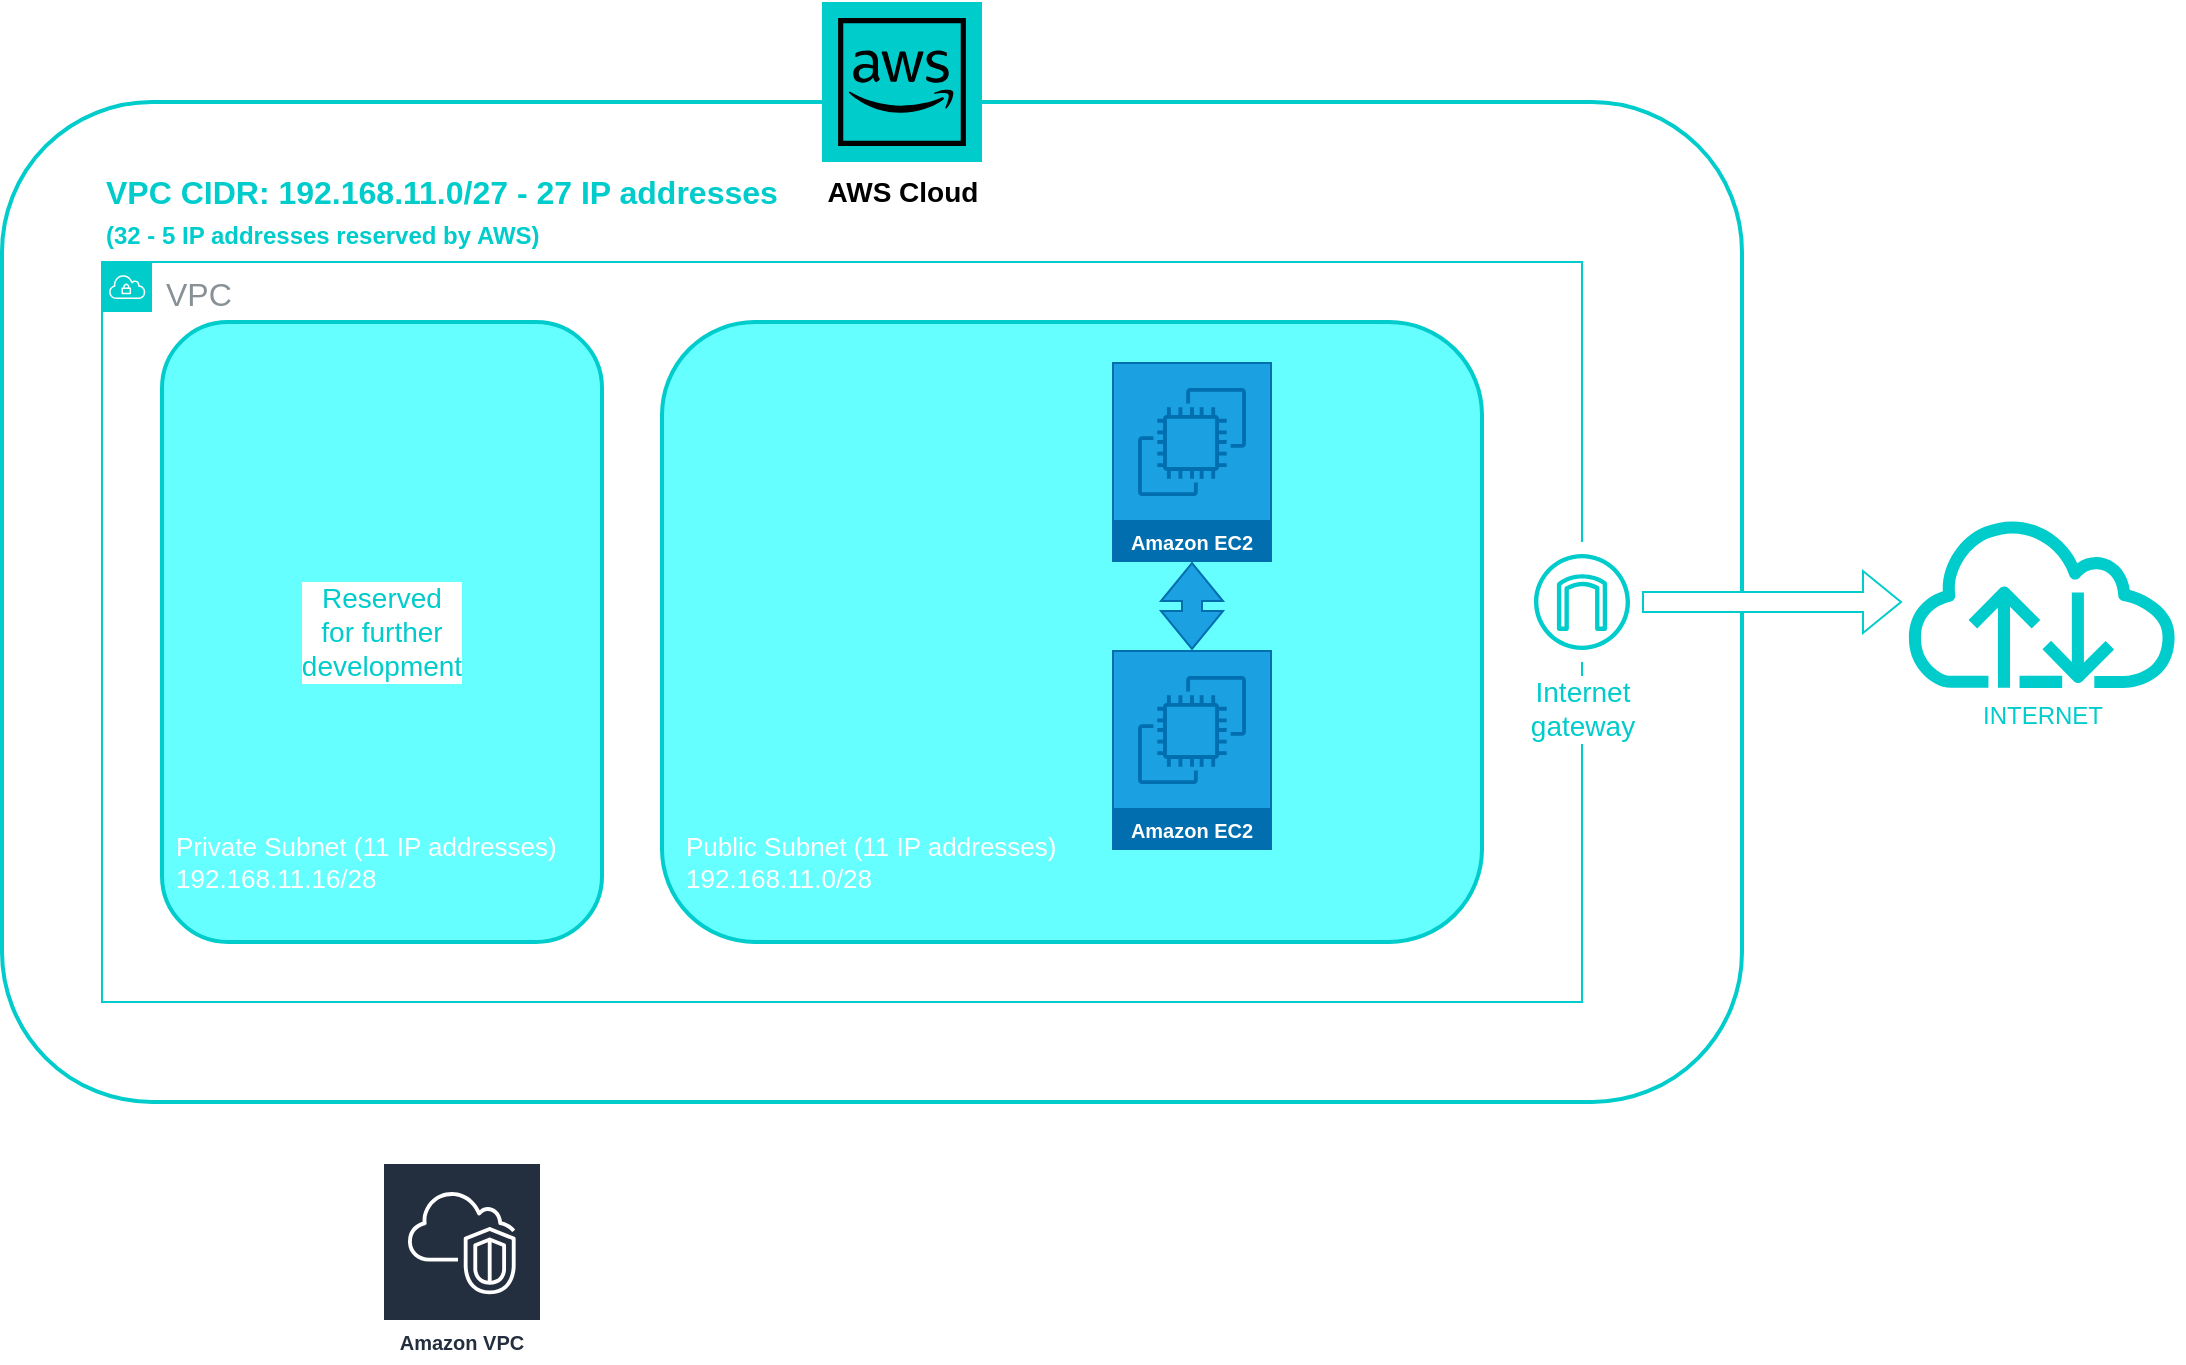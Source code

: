 <mxfile version="20.6.2" type="device"><diagram id="uwG570ptbw5u75M1mNWq" name="Page-1"><mxGraphModel dx="1422" dy="752" grid="1" gridSize="10" guides="1" tooltips="1" connect="1" arrows="1" fold="1" page="1" pageScale="1" pageWidth="1169" pageHeight="827" math="0" shadow="0"><root><mxCell id="0"/><mxCell id="1" parent="0"/><mxCell id="eGYBEunt43ErHHiM1uW--8" value="" style="rounded=1;whiteSpace=wrap;html=1;labelBackgroundColor=default;strokeColor=#00CCCC;fontSize=14;fontColor=#00CCCC;fillColor=default;strokeWidth=2;" parent="1" vertex="1"><mxGeometry x="30" y="140" width="870" height="500" as="geometry"/></mxCell><mxCell id="eGYBEunt43ErHHiM1uW--1" value="&lt;b&gt;&lt;font style=&quot;font-size: 14px;&quot;&gt;AWS Cloud&lt;/font&gt;&lt;/b&gt;" style="sketch=0;outlineConnect=0;dashed=0;verticalLabelPosition=bottom;verticalAlign=top;align=center;html=1;fontSize=12;fontStyle=0;aspect=fixed;shape=mxgraph.aws4.resourceIcon;resIcon=mxgraph.aws4.aws_cloud;fillColor=#00CCCC;" parent="1" vertex="1"><mxGeometry x="440" y="90" width="80" height="80" as="geometry"/></mxCell><mxCell id="eGYBEunt43ErHHiM1uW--2" value="&lt;font style=&quot;font-size: 16px;&quot;&gt;VPC&lt;/font&gt;" style="sketch=0;outlineConnect=0;gradientColor=none;html=1;whiteSpace=wrap;fontSize=12;fontStyle=0;shape=mxgraph.aws4.group;grIcon=mxgraph.aws4.group_vpc;strokeColor=#00CCCC;fillColor=none;verticalAlign=top;align=left;spacingLeft=30;fontColor=#879196;dashed=0;" parent="1" vertex="1"><mxGeometry x="80" y="220" width="740" height="370" as="geometry"/></mxCell><mxCell id="eGYBEunt43ErHHiM1uW--17" value="" style="rounded=1;whiteSpace=wrap;html=1;labelBackgroundColor=default;strokeColor=#00CCCC;strokeWidth=2;fontSize=14;fontColor=#00CCCC;fillColor=#66FFFF;" parent="1" vertex="1"><mxGeometry x="360" y="250" width="410" height="310" as="geometry"/></mxCell><mxCell id="eGYBEunt43ErHHiM1uW--3" value="Amazon EC2" style="sketch=0;outlineConnect=0;strokeColor=#006EAF;fillColor=#1ba1e2;dashed=0;verticalLabelPosition=middle;verticalAlign=bottom;align=center;html=1;whiteSpace=wrap;fontSize=10;fontStyle=1;spacing=3;shape=mxgraph.aws4.productIcon;prIcon=mxgraph.aws4.ec2;fontColor=#ffffff;" parent="1" vertex="1"><mxGeometry x="585" y="270" width="80" height="100" as="geometry"/></mxCell><mxCell id="eGYBEunt43ErHHiM1uW--4" value="Amazon EC2" style="sketch=0;outlineConnect=0;strokeColor=#006EAF;fillColor=#1ba1e2;dashed=0;verticalLabelPosition=middle;verticalAlign=bottom;align=center;html=1;whiteSpace=wrap;fontSize=10;fontStyle=1;spacing=3;shape=mxgraph.aws4.productIcon;prIcon=mxgraph.aws4.ec2;fontColor=#ffffff;" parent="1" vertex="1"><mxGeometry x="585" y="414" width="80" height="100" as="geometry"/></mxCell><mxCell id="eGYBEunt43ErHHiM1uW--5" value="Amazon VPC" style="sketch=0;outlineConnect=0;fontColor=#232F3E;gradientColor=none;strokeColor=#ffffff;fillColor=#232F3E;dashed=0;verticalLabelPosition=middle;verticalAlign=bottom;align=center;html=1;whiteSpace=wrap;fontSize=10;fontStyle=1;spacing=3;shape=mxgraph.aws4.productIcon;prIcon=mxgraph.aws4.vpc;" parent="1" vertex="1"><mxGeometry x="220" y="670" width="80" height="100" as="geometry"/></mxCell><mxCell id="eGYBEunt43ErHHiM1uW--6" value="&lt;font style=&quot;font-size: 14px;&quot; color=&quot;#00CCCC&quot;&gt;Internet&lt;br&gt;gateway&lt;/font&gt;" style="sketch=0;outlineConnect=0;fontColor=#232F3E;gradientColor=none;strokeColor=#00CCCC;fillColor=default;dashed=0;verticalLabelPosition=bottom;verticalAlign=top;align=center;html=1;fontSize=12;fontStyle=0;aspect=fixed;shape=mxgraph.aws4.resourceIcon;resIcon=mxgraph.aws4.internet_gateway;labelBackgroundColor=default;" parent="1" vertex="1"><mxGeometry x="790" y="360" width="60" height="60" as="geometry"/></mxCell><mxCell id="eGYBEunt43ErHHiM1uW--7" value="&lt;div align=&quot;left&quot;&gt;&lt;b&gt;&lt;font style=&quot;font-size: 16px;&quot; color=&quot;#00CCCC&quot;&gt;VPC CIDR: 192.168.11.0/27 - 27 IP addresses &lt;br&gt;&lt;/font&gt;&lt;/b&gt;&lt;/div&gt;&lt;div align=&quot;left&quot;&gt;&lt;font size=&quot;1&quot;&gt;&lt;b&gt;&lt;font style=&quot;font-size: 12px;&quot; color=&quot;#00CCCC&quot;&gt;(32 - 5 IP addresses reserved by AWS)&lt;/font&gt;&lt;/b&gt;&lt;/font&gt;&lt;/div&gt;" style="text;html=1;align=left;verticalAlign=middle;resizable=0;points=[];autosize=1;strokeColor=none;fillColor=none;fontSize=16;" parent="1" vertex="1"><mxGeometry x="80" y="170" width="360" height="50" as="geometry"/></mxCell><mxCell id="eGYBEunt43ErHHiM1uW--12" value="" style="shape=flexArrow;endArrow=classic;html=1;rounded=0;strokeColor=#00CCCC;fontSize=14;fontColor=#00CCCC;fillColor=default;" parent="1" source="eGYBEunt43ErHHiM1uW--6" edge="1"><mxGeometry width="50" height="50" relative="1" as="geometry"><mxPoint x="950" y="474" as="sourcePoint"/><mxPoint x="980" y="390" as="targetPoint"/></mxGeometry></mxCell><mxCell id="eGYBEunt43ErHHiM1uW--13" value="&lt;font color=&quot;#00CCCC&quot;&gt;INTERNET&lt;/font&gt;" style="sketch=0;outlineConnect=0;fillColor=#00CCCC;strokeColor=#0e8088;dashed=0;verticalLabelPosition=bottom;verticalAlign=top;align=center;html=1;fontSize=12;fontStyle=0;aspect=fixed;pointerEvents=1;shape=mxgraph.aws4.internet;labelBackgroundColor=default;strokeWidth=2;" parent="1" vertex="1"><mxGeometry x="980" y="347" width="139.75" height="86" as="geometry"/></mxCell><mxCell id="eGYBEunt43ErHHiM1uW--18" value="&lt;div style=&quot;font-size: 13px;&quot; align=&quot;left&quot;&gt;&lt;font style=&quot;font-size: 13px;&quot; color=&quot;#FFFFFF&quot;&gt;Public Subnet (11 IP addresses)&lt;br&gt;&lt;/font&gt;&lt;/div&gt;&lt;div style=&quot;font-size: 13px;&quot; align=&quot;left&quot;&gt;&lt;font style=&quot;font-size: 13px;&quot; color=&quot;#FFFFFF&quot;&gt;192.168.11.0/28&lt;/font&gt;&lt;/div&gt;" style="text;html=1;align=left;verticalAlign=middle;resizable=0;points=[];autosize=1;fontSize=14;" parent="1" vertex="1"><mxGeometry x="370" y="500" width="210" height="40" as="geometry"/></mxCell><mxCell id="eGYBEunt43ErHHiM1uW--19" value="&lt;div&gt;&lt;span class=&quot;HwtZe&quot; lang=&quot;en&quot;&gt;&lt;span class=&quot;jCAhz ChMk0b&quot;&gt;&lt;span class=&quot;ryNqvb&quot;&gt;Reserved&lt;/span&gt;&lt;/span&gt;&lt;/span&gt;&lt;/div&gt;&lt;div&gt;&lt;span class=&quot;HwtZe&quot; lang=&quot;en&quot;&gt;&lt;span class=&quot;jCAhz ChMk0b&quot;&gt;&lt;span class=&quot;ryNqvb&quot;&gt;for further &lt;br&gt;&lt;/span&gt;&lt;/span&gt;&lt;/span&gt;&lt;/div&gt;&lt;div&gt;&lt;span class=&quot;HwtZe&quot; lang=&quot;en&quot;&gt;&lt;span class=&quot;jCAhz ChMk0b&quot;&gt;&lt;span class=&quot;ryNqvb&quot;&gt;development&lt;/span&gt;&lt;/span&gt;&lt;/span&gt;&lt;/div&gt;" style="rounded=1;whiteSpace=wrap;html=1;labelBackgroundColor=default;strokeColor=#00CCCC;strokeWidth=2;fontSize=14;fontColor=#00CCCC;fillColor=#66FFFF;" parent="1" vertex="1"><mxGeometry x="110" y="250" width="220" height="310" as="geometry"/></mxCell><mxCell id="eGYBEunt43ErHHiM1uW--20" value="&lt;div style=&quot;font-size: 13px;&quot; align=&quot;left&quot;&gt;&lt;font style=&quot;font-size: 13px;&quot; color=&quot;#FFFFFF&quot;&gt;Private Subnet &lt;/font&gt;&lt;font style=&quot;font-size: 13px;&quot; color=&quot;#FFFFFF&quot;&gt;(11 IP addresses)&lt;/font&gt;&lt;/div&gt;&lt;div style=&quot;font-size: 13px;&quot; align=&quot;left&quot;&gt;&lt;font style=&quot;font-size: 13px;&quot; color=&quot;#FFFFFF&quot;&gt;192.168.11.16/28&lt;/font&gt;&lt;/div&gt;" style="text;html=1;align=left;verticalAlign=middle;resizable=0;points=[];autosize=1;fontSize=14;" parent="1" vertex="1"><mxGeometry x="115" y="500" width="210" height="40" as="geometry"/></mxCell><mxCell id="E-2ut9I80SpAAnDylpvx-4" value="" style="shape=flexArrow;endArrow=classic;startArrow=classic;html=1;rounded=0;fillColor=#1ba1e2;strokeColor=#006EAF;" edge="1" parent="1" source="eGYBEunt43ErHHiM1uW--4" target="eGYBEunt43ErHHiM1uW--3"><mxGeometry width="100" height="100" relative="1" as="geometry"><mxPoint x="530" y="530" as="sourcePoint"/><mxPoint x="630" y="430" as="targetPoint"/></mxGeometry></mxCell></root></mxGraphModel></diagram></mxfile>